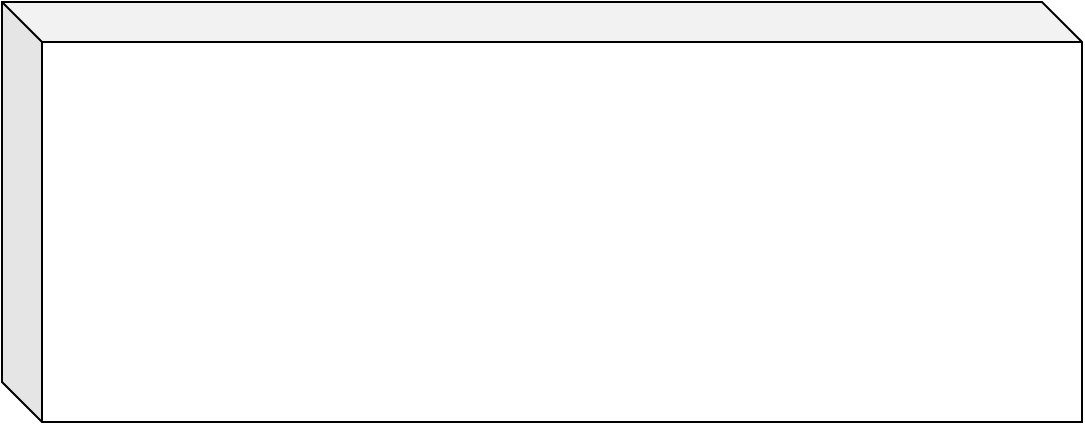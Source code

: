 <mxfile version="21.7.5" type="github">
  <diagram name="Pagina-1" id="W23_X541e6y2MfkYqed9">
    <mxGraphModel dx="1050" dy="522" grid="1" gridSize="10" guides="1" tooltips="1" connect="1" arrows="1" fold="1" page="1" pageScale="1" pageWidth="827" pageHeight="1169" math="0" shadow="0">
      <root>
        <mxCell id="0" />
        <mxCell id="1" parent="0" />
        <mxCell id="g1O-wM04CqHyOUmdSSkF-1" value="" style="shape=cube;whiteSpace=wrap;html=1;boundedLbl=1;backgroundOutline=1;darkOpacity=0.05;darkOpacity2=0.1;" vertex="1" parent="1">
          <mxGeometry x="150" y="160" width="540" height="210" as="geometry" />
        </mxCell>
      </root>
    </mxGraphModel>
  </diagram>
</mxfile>
